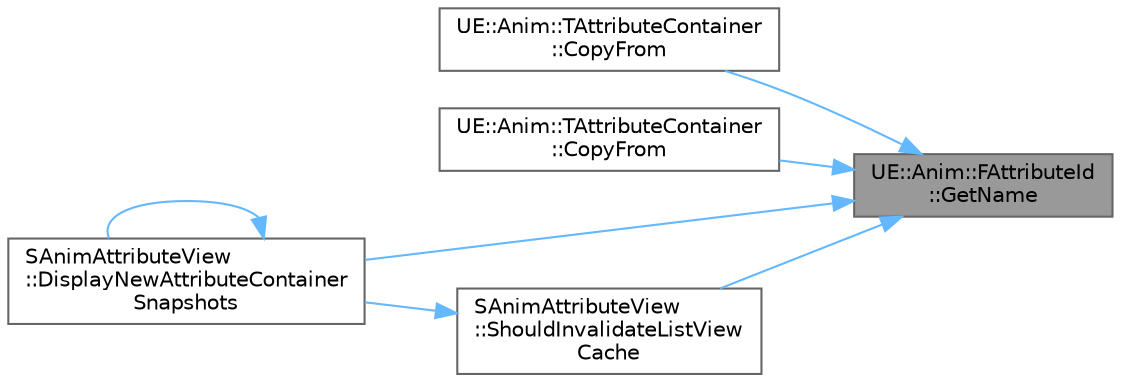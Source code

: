 digraph "UE::Anim::FAttributeId::GetName"
{
 // INTERACTIVE_SVG=YES
 // LATEX_PDF_SIZE
  bgcolor="transparent";
  edge [fontname=Helvetica,fontsize=10,labelfontname=Helvetica,labelfontsize=10];
  node [fontname=Helvetica,fontsize=10,shape=box,height=0.2,width=0.4];
  rankdir="RL";
  Node1 [id="Node000001",label="UE::Anim::FAttributeId\l::GetName",height=0.2,width=0.4,color="gray40", fillcolor="grey60", style="filled", fontcolor="black",tooltip=" "];
  Node1 -> Node2 [id="edge1_Node000001_Node000002",dir="back",color="steelblue1",style="solid",tooltip=" "];
  Node2 [id="Node000002",label="UE::Anim::TAttributeContainer\l::CopyFrom",height=0.2,width=0.4,color="grey40", fillcolor="white", style="filled",URL="$da/dc1/structUE_1_1Anim_1_1TAttributeContainer.html#a7fdacbfac88812619b20c378017cac97",tooltip=" "];
  Node1 -> Node3 [id="edge2_Node000001_Node000003",dir="back",color="steelblue1",style="solid",tooltip=" "];
  Node3 [id="Node000003",label="UE::Anim::TAttributeContainer\l::CopyFrom",height=0.2,width=0.4,color="grey40", fillcolor="white", style="filled",URL="$da/dc1/structUE_1_1Anim_1_1TAttributeContainer.html#abb9a5cf2d4247f515d3a3ac3b70e94e4",tooltip=" "];
  Node1 -> Node4 [id="edge3_Node000001_Node000004",dir="back",color="steelblue1",style="solid",tooltip=" "];
  Node4 [id="Node000004",label="SAnimAttributeView\l::DisplayNewAttributeContainer\lSnapshots",height=0.2,width=0.4,color="grey40", fillcolor="white", style="filled",URL="$d8/d34/classSAnimAttributeView.html#acd8a6c8c55d5dc78a0e787ba319fcd4e",tooltip=" "];
  Node4 -> Node4 [id="edge4_Node000004_Node000004",dir="back",color="steelblue1",style="solid",tooltip=" "];
  Node1 -> Node5 [id="edge5_Node000001_Node000005",dir="back",color="steelblue1",style="solid",tooltip=" "];
  Node5 [id="Node000005",label="SAnimAttributeView\l::ShouldInvalidateListView\lCache",height=0.2,width=0.4,color="grey40", fillcolor="white", style="filled",URL="$d8/d34/classSAnimAttributeView.html#a715940b65bead0b89d82186689032424",tooltip=" "];
  Node5 -> Node4 [id="edge6_Node000005_Node000004",dir="back",color="steelblue1",style="solid",tooltip=" "];
}
